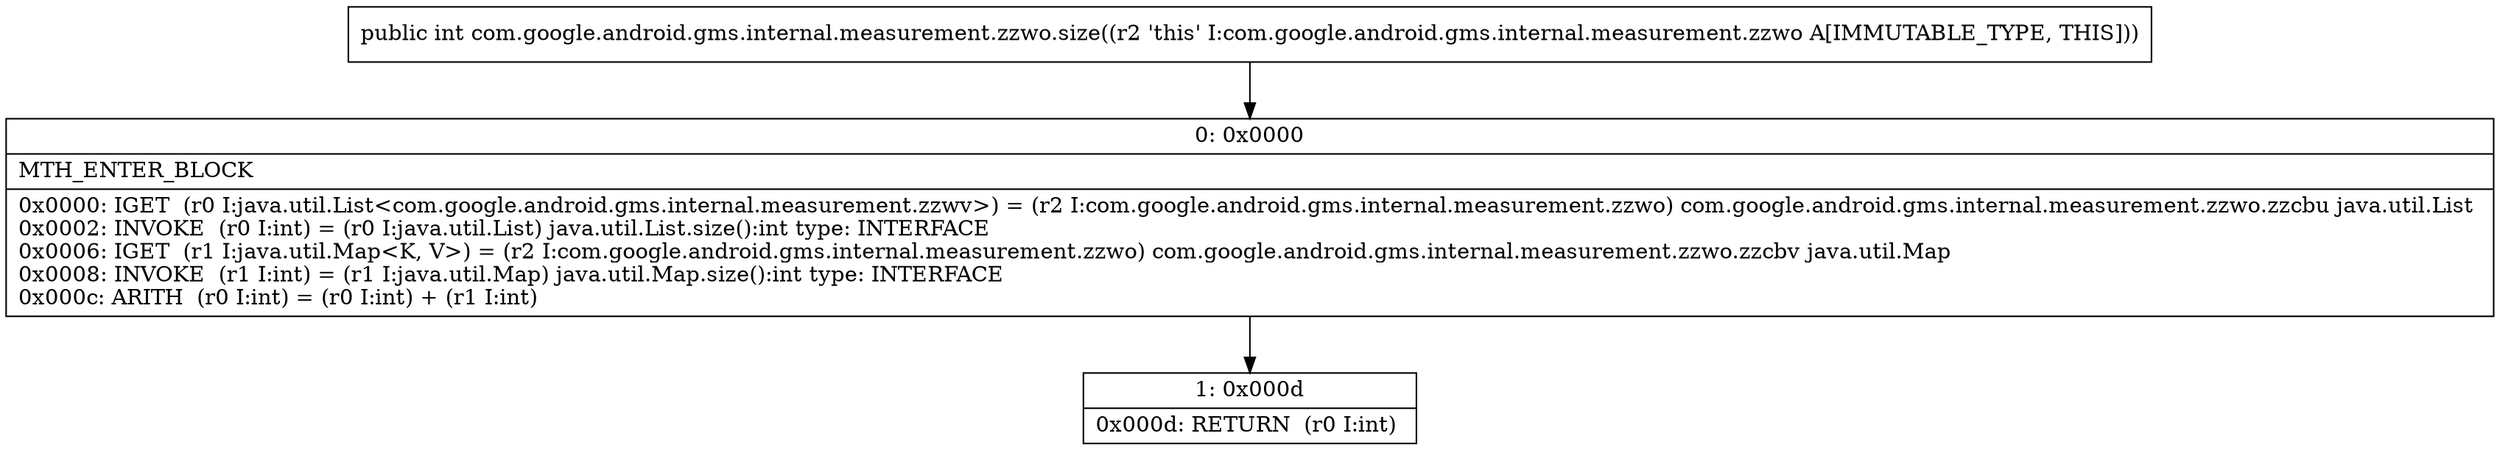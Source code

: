 digraph "CFG forcom.google.android.gms.internal.measurement.zzwo.size()I" {
Node_0 [shape=record,label="{0\:\ 0x0000|MTH_ENTER_BLOCK\l|0x0000: IGET  (r0 I:java.util.List\<com.google.android.gms.internal.measurement.zzwv\>) = (r2 I:com.google.android.gms.internal.measurement.zzwo) com.google.android.gms.internal.measurement.zzwo.zzcbu java.util.List \l0x0002: INVOKE  (r0 I:int) = (r0 I:java.util.List) java.util.List.size():int type: INTERFACE \l0x0006: IGET  (r1 I:java.util.Map\<K, V\>) = (r2 I:com.google.android.gms.internal.measurement.zzwo) com.google.android.gms.internal.measurement.zzwo.zzcbv java.util.Map \l0x0008: INVOKE  (r1 I:int) = (r1 I:java.util.Map) java.util.Map.size():int type: INTERFACE \l0x000c: ARITH  (r0 I:int) = (r0 I:int) + (r1 I:int) \l}"];
Node_1 [shape=record,label="{1\:\ 0x000d|0x000d: RETURN  (r0 I:int) \l}"];
MethodNode[shape=record,label="{public int com.google.android.gms.internal.measurement.zzwo.size((r2 'this' I:com.google.android.gms.internal.measurement.zzwo A[IMMUTABLE_TYPE, THIS])) }"];
MethodNode -> Node_0;
Node_0 -> Node_1;
}

